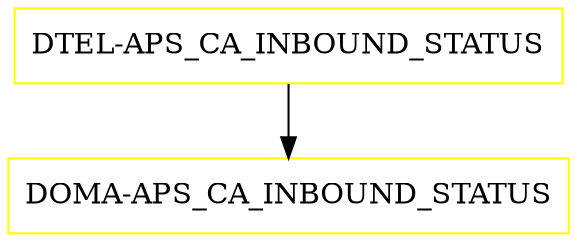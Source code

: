 digraph G {
  "DTEL-APS_CA_INBOUND_STATUS" [shape=box,color=yellow];
  "DOMA-APS_CA_INBOUND_STATUS" [shape=box,color=yellow,URL="./DOMA_APS_CA_INBOUND_STATUS.html"];
  "DTEL-APS_CA_INBOUND_STATUS" -> "DOMA-APS_CA_INBOUND_STATUS";
}
